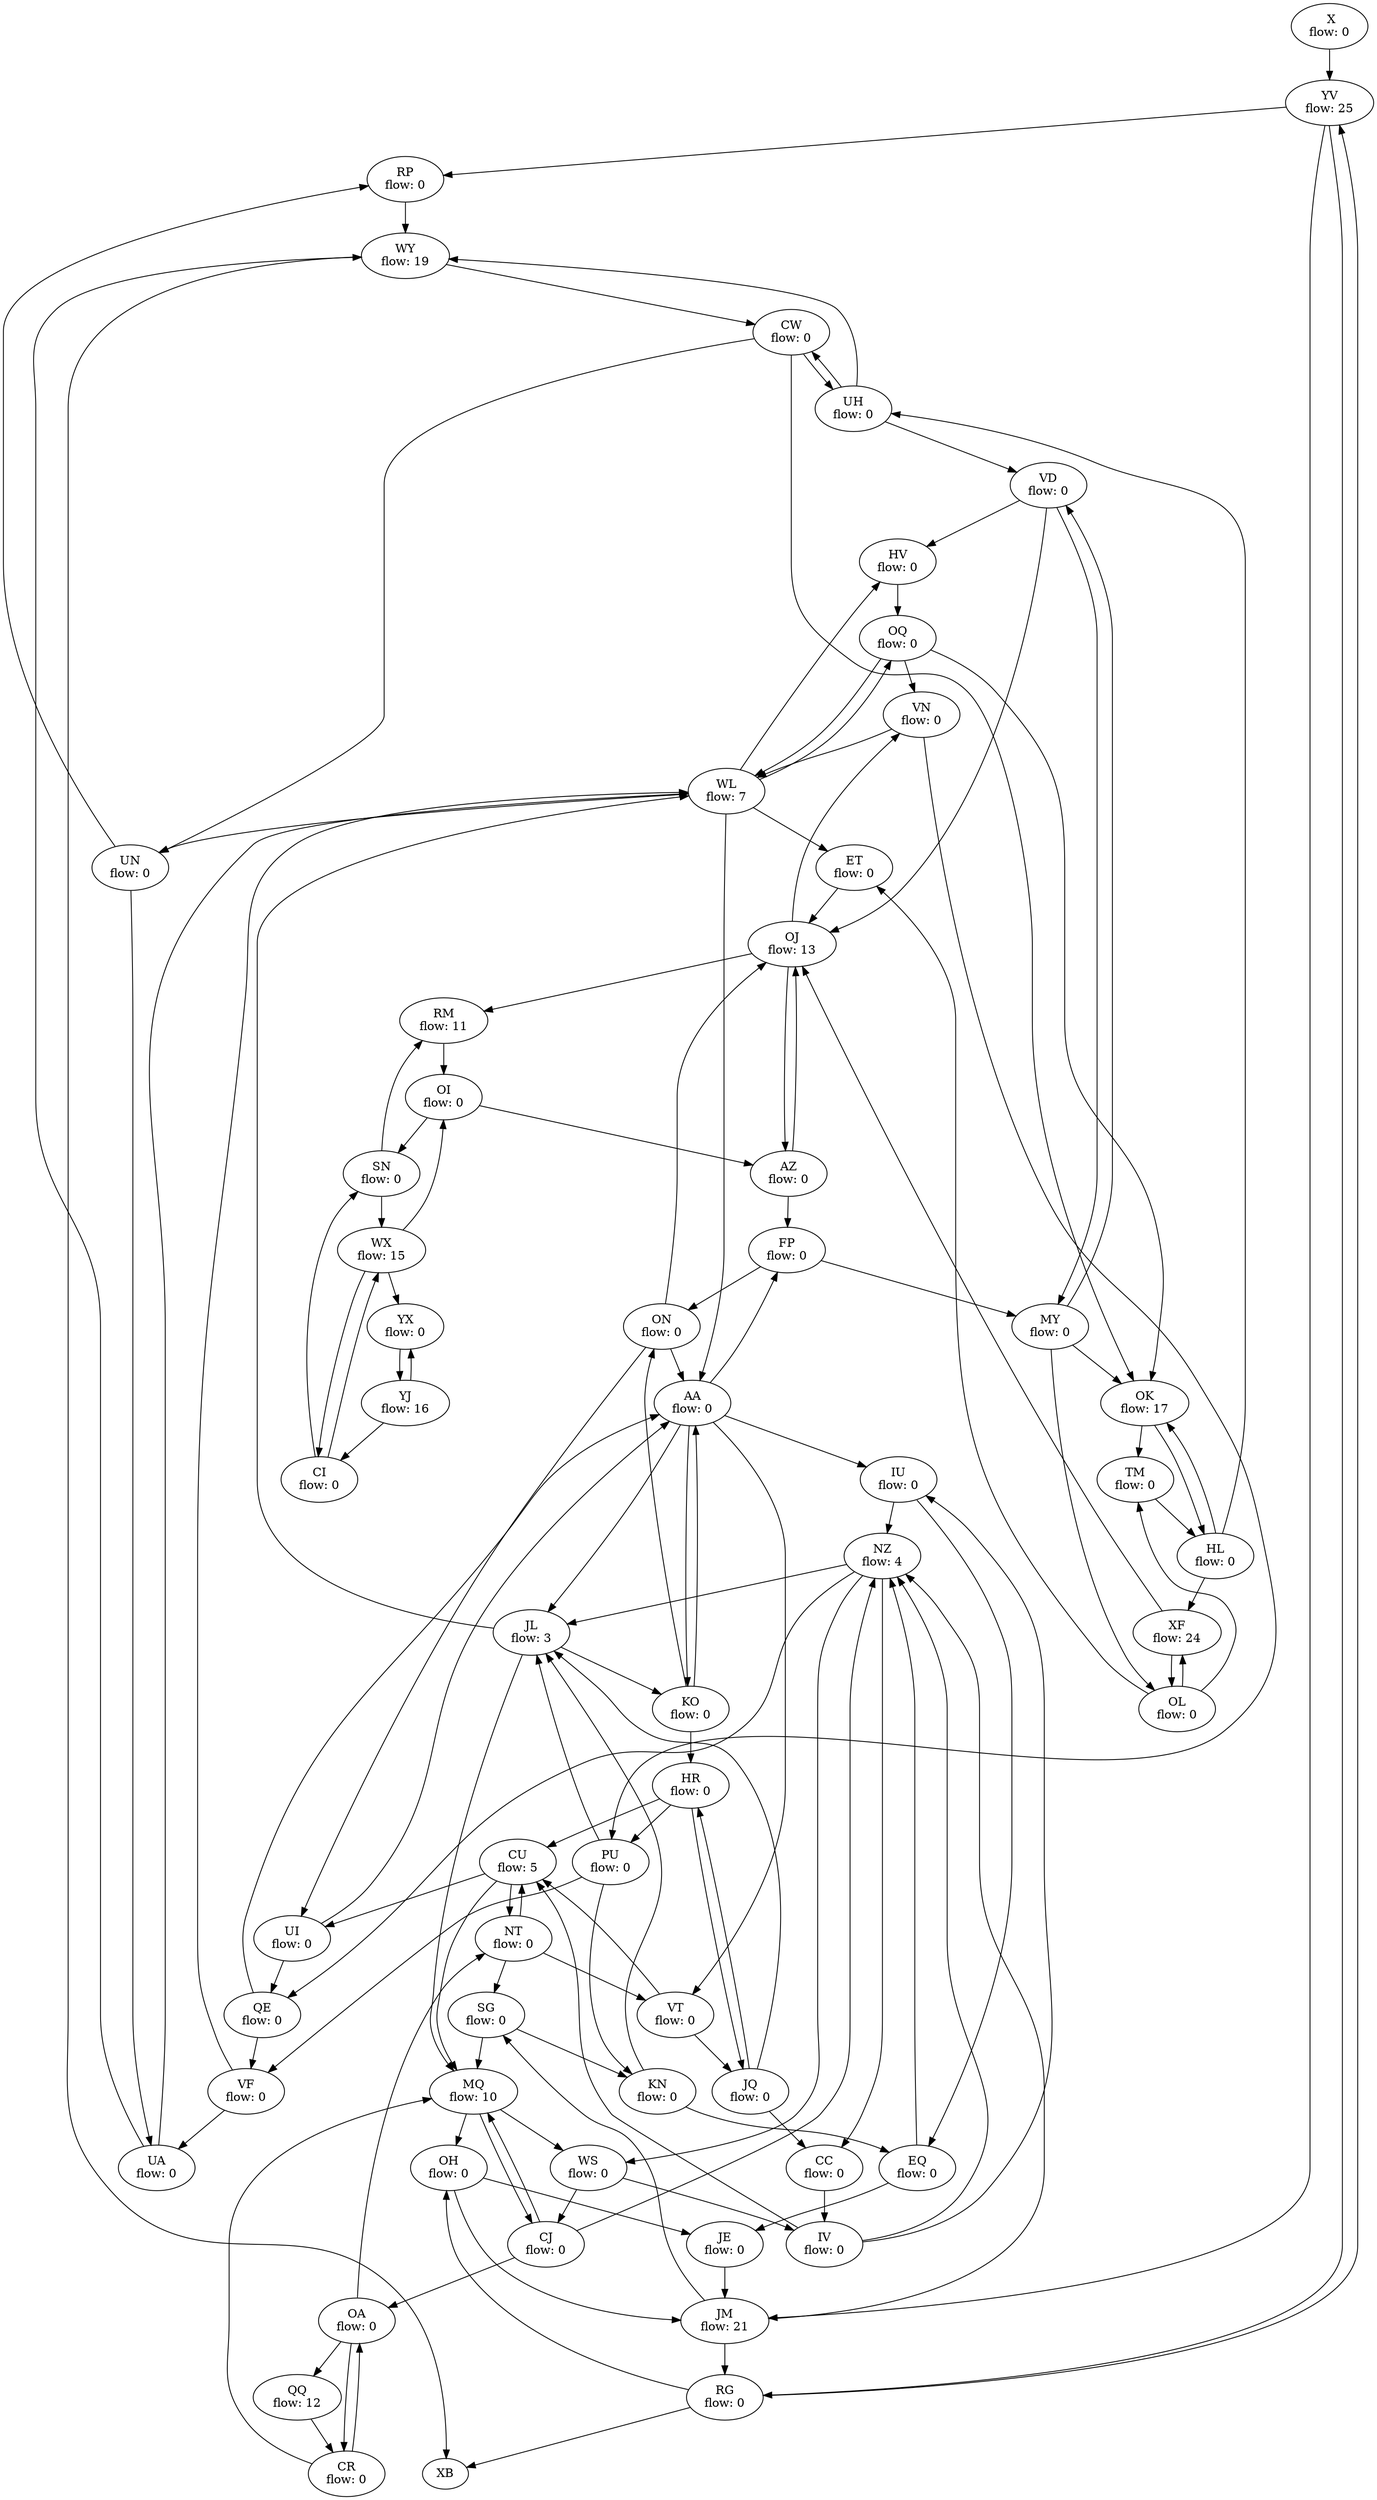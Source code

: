 digraph G {
	 X [label=" X\nflow: 0"]
	 X -> YV -> RP;
	VN [label="VN\nflow: 0"]
	VN -> WL -> ET;
	NT [label="NT\nflow: 0"]
	NT -> CU -> MQ;
	ON [label="ON\nflow: 0"]
	ON -> AA -> FP;
	CW [label="CW\nflow: 0"]
	CW -> UH -> WY;
	KN [label="KN\nflow: 0"]
	KN -> JL -> MQ;
	VT [label="VT\nflow: 0"]
	VT -> CU -> UI;
	CR [label="CR\nflow: 0"]
	CR -> OA -> QQ;
	YX [label="YX\nflow: 0"]
	YX -> YJ -> CI;
	WL [label="WL\nflow: 7"]
	WL -> OQ -> VN -> PU -> VF -> UA;
	HV [label="HV\nflow: 0"]
	HV -> OQ -> OK;
	JM [label="JM\nflow: 21"]
	JM -> RG -> OH -> JE;
	XF [label="XF\nflow: 24"]
	XF -> OL -> TM;
	VD [label="VD\nflow: 0"]
	VD -> MY -> OK;
	AA [label="AA\nflow: 0"]
	AA -> KO -> ON -> UI -> QE -> VF;
	JE [label="JE\nflow: 0"]
	JE -> JM -> NZ;
	UN [label="UN\nflow: 0"]
	UN -> UA -> WY;
	CC [label="CC\nflow: 0"]
	CC -> IV -> CU;
	PU [label="PU\nflow: 0"]
	PU -> JL -> WL;
	UA [label="UA\nflow: 0"]
	UA -> WL -> UN;
	OJ [label="OJ\nflow: 13"]
	OJ -> AZ -> FP -> MY -> OL -> ET;
	CJ [label="CJ\nflow: 0"]
	CJ -> MQ -> WS;
	IV [label="IV\nflow: 0"]
	IV -> NZ -> CC;
	NZ [label="NZ\nflow: 4"]
	NZ -> WS -> IV -> IU -> EQ -> JE;
	TM [label="TM\nflow: 0"]
	TM -> HL -> XF;
	SG [label="SG\nflow: 0"]
	SG -> MQ -> OH;
	QQ [label="QQ\nflow: 12"]
	QQ -> CR;
	WX [label="WX\nflow: 15"]
	WX -> CI -> SN;
	VF [label="VF\nflow: 0"]
	VF -> WL -> AA;
	RP [label="RP\nflow: 0"]
	RP -> WY -> XB;
	SN [label="SN\nflow: 0"]
	SN -> WX -> OI;
	HL [label="HL\nflow: 0"]
	HL -> OK -> TM;
	ET [label="ET\nflow: 0"]
	ET -> OJ -> VN;
	UI [label="UI\nflow: 0"]
	UI -> AA -> VT;
	FP [label="FP\nflow: 0"]
	FP -> ON -> OJ;
	IU [label="IU\nflow: 0"]
	IU -> NZ -> QE;
	JQ [label="JQ\nflow: 0"]
	JQ -> HR -> CU;
	CU [label="CU\nflow: 5"]
	CU -> NT -> VT -> JQ -> CC;
	WY [label="WY\nflow: 19"]
	WY -> CW -> UN -> RP;
	YJ [label="YJ\nflow: 16"]
	YJ -> YX;
	HR [label="HR\nflow: 0"]
	HR -> JQ -> JL;
	RM [label="RM\nflow: 11"]
	RM -> OI -> AZ;
	RG [label="RG\nflow: 0"]
	RG -> YV -> JM;
	MY [label="MY\nflow: 0"]
	MY -> VD -> OJ;
	QE [label="QE\nflow: 0"]
	QE -> AA -> IU;
	OK [label="OK\nflow: 17"]
	OK -> HL -> UH -> VD -> HV;
	CI [label="CI\nflow: 0"]
	CI -> WX -> YX;
	OL [label="OL\nflow: 0"]
	OL -> XF -> OJ;
	WS [label="WS\nflow: 0"]
	WS -> CJ -> NZ;
	OH [label="OH\nflow: 0"]
	OH -> JM -> SG;
	OQ [label="OQ\nflow: 0"]
	OQ -> WL -> HV;
	OA [label="OA\nflow: 0"]
	OA -> CR -> MQ;
	OI [label="OI\nflow: 0"]
	OI -> SN -> RM;
	YV [label="YV\nflow: 25"]
	YV -> RG -> XB;
	JL [label="JL\nflow: 3"]
	JL -> KO -> HR -> PU -> KN -> EQ;
	AZ [label="AZ\nflow: 0"]
	AZ -> OJ -> RM;
	UH [label="UH\nflow: 0"]
	UH -> CW -> OK;
	KO [label="KO\nflow: 0"]
	KO -> AA -> JL;
	EQ [label="EQ\nflow: 0"]
	EQ -> NZ -> JL;
	MQ [label="MQ\nflow: 10"]
	MQ -> CJ -> OA -> NT -> SG -> KN;
}